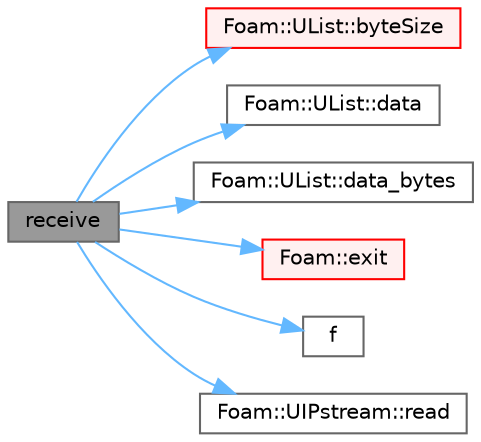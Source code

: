 digraph "receive"
{
 // LATEX_PDF_SIZE
  bgcolor="transparent";
  edge [fontname=Helvetica,fontsize=10,labelfontname=Helvetica,labelfontsize=10];
  node [fontname=Helvetica,fontsize=10,shape=box,height=0.2,width=0.4];
  rankdir="LR";
  Node1 [id="Node000001",label="receive",height=0.2,width=0.4,color="gray40", fillcolor="grey60", style="filled", fontcolor="black",tooltip=" "];
  Node1 -> Node2 [id="edge1_Node000001_Node000002",color="steelblue1",style="solid",tooltip=" "];
  Node2 [id="Node000002",label="Foam::UList::byteSize",height=0.2,width=0.4,color="red", fillcolor="#FFF0F0", style="filled",URL="$classFoam_1_1UList.html#aa36dfadb2f396fa2a5d2827775598eae",tooltip=" "];
  Node1 -> Node5 [id="edge2_Node000001_Node000005",color="steelblue1",style="solid",tooltip=" "];
  Node5 [id="Node000005",label="Foam::UList::data",height=0.2,width=0.4,color="grey40", fillcolor="white", style="filled",URL="$classFoam_1_1UList.html#a9eaee4e9a7b7b5ea5372a3c7aae5b262",tooltip=" "];
  Node1 -> Node6 [id="edge3_Node000001_Node000006",color="steelblue1",style="solid",tooltip=" "];
  Node6 [id="Node000006",label="Foam::UList::data_bytes",height=0.2,width=0.4,color="grey40", fillcolor="white", style="filled",URL="$classFoam_1_1UList.html#a25daba20d51a84852877f20ade6d6d69",tooltip=" "];
  Node1 -> Node7 [id="edge4_Node000001_Node000007",color="steelblue1",style="solid",tooltip=" "];
  Node7 [id="Node000007",label="Foam::exit",height=0.2,width=0.4,color="red", fillcolor="#FFF0F0", style="filled",URL="$namespaceFoam.html#ae0529b088aefc9f83b89dce5c31fda64",tooltip=" "];
  Node1 -> Node9 [id="edge5_Node000001_Node000009",color="steelblue1",style="solid",tooltip=" "];
  Node9 [id="Node000009",label="f",height=0.2,width=0.4,color="grey40", fillcolor="white", style="filled",URL="$readKivaGrid_8H.html#a888be93833ac7a23170555c69c690288",tooltip=" "];
  Node1 -> Node10 [id="edge6_Node000001_Node000010",color="steelblue1",style="solid",tooltip=" "];
  Node10 [id="Node000010",label="Foam::UIPstream::read",height=0.2,width=0.4,color="grey40", fillcolor="white", style="filled",URL="$classFoam_1_1UIPstream.html#aa25ad5b49954a586d9226dbe6160d671",tooltip=" "];
}
